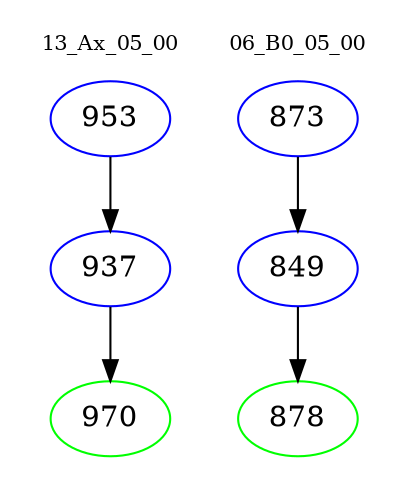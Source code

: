 digraph{
subgraph cluster_0 {
color = white
label = "13_Ax_05_00";
fontsize=10;
T0_953 [label="953", color="blue"]
T0_953 -> T0_937 [color="black"]
T0_937 [label="937", color="blue"]
T0_937 -> T0_970 [color="black"]
T0_970 [label="970", color="green"]
}
subgraph cluster_1 {
color = white
label = "06_B0_05_00";
fontsize=10;
T1_873 [label="873", color="blue"]
T1_873 -> T1_849 [color="black"]
T1_849 [label="849", color="blue"]
T1_849 -> T1_878 [color="black"]
T1_878 [label="878", color="green"]
}
}

